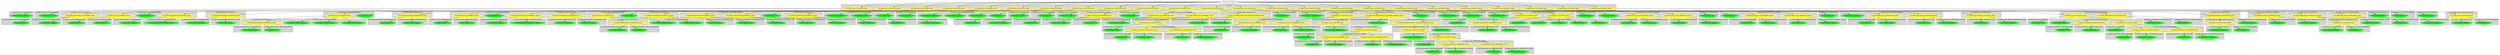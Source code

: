 digraph {

subgraph cluster0 {
 node [style=filled,color=white];
 style=filled;
 color=lightgrey;
 label = "CT_PROG";

"NT_EXPR_CALL_FUNCTION_29435"
 [fillcolor = yellow]
"NT_EXPR_CALL_FUNCTION_29438"
 [fillcolor = yellow]
"NT_EXPR_CALL_FUNCTION_29449"
 [fillcolor = yellow]
"NT_EXPR_CALL_FUNCTION_29461"
 [fillcolor = yellow]
"NT_EXPR_CALL_FUNCTION_29472"
 [fillcolor = yellow]
"NT_EXPR_CALL_FUNCTION_29483"
 [fillcolor = yellow]
"NT_EXPR_CALL_FUNCTION_29494"
 [fillcolor = yellow]
"NT_EXPR_CALL_FUNCTION_29501"
 [fillcolor = yellow]
"NT_EXPR_CALL_FUNCTION_29507"
 [fillcolor = yellow]
"NT_EXPR_CALL_FUNCTION_29510"
 [fillcolor = yellow]
"NT_EXPR_CALL_FUNCTION_29515"
 [fillcolor = yellow]
"NT_EXPR_CALL_FUNCTION_29523"
 [fillcolor = yellow]
"NT_EXPR_CALL_FUNCTION_29535"
 [fillcolor = yellow]
"NT_EXPR_CALL_FUNCTION_29545"
 [fillcolor = yellow]
"NT_EXPR_CALL_FUNCTION_29559"
 [fillcolor = yellow]
"NT_EXPR_CALL_FUNCTION_29562"
 [fillcolor = yellow]
"NT_EXPR_CALL_FUNCTION_29587"
 [fillcolor = yellow]
"NT_EXPR_CALL_FUNCTION_29596"
 [fillcolor = yellow]
"NT_EXPR_CALL_FUNCTION_29605"
 [fillcolor = yellow]
"NT_EXPR_CALL_FUNCTION_29614"
 [fillcolor = yellow]
"NT_EXPR_CALL_FUNCTION_29635"
 [fillcolor = yellow]
"NT_EXPR_CALL_FUNCTION_29644"
 [fillcolor = yellow]
"NT_EXPR_CALL_FUNCTION_29653"
 [fillcolor = yellow]
"NT_EXPR_CALL_FUNCTION_29656"
 [fillcolor = yellow]
}
"NT_PROG_29434"->"NT_EXPR_CALL_FUNCTION_29435"
subgraph cluster1 {
 node [style=filled,color=white];
 style=filled;
 color=lightgrey;
 label = "CT_EXPR_CALL_FUNCTION_ID";

"NT_ID_29436< set.seed >"
 [fillcolor = green]
}
subgraph cluster2 {
 node [style=filled,color=white];
 style=filled;
 color=lightgrey;
 label = "CT_EXPR_CALL_FUNCTION_PARAMS";

"NT_INT_29437< 102 >"
 [fillcolor = green]
}
"NT_EXPR_CALL_FUNCTION_29435"->"NT_ID_29436< set.seed >"
"NT_EXPR_CALL_FUNCTION_29435"->"NT_INT_29437< 102 >"
"NT_PROG_29434"->"NT_EXPR_CALL_FUNCTION_29438"
subgraph cluster3 {
 node [style=filled,color=white];
 style=filled;
 color=lightgrey;
 label = "CT_EXPR_CALL_FUNCTION_ID";

"NT_EXPR_ASSIGNMENT_OPETATORS_29439"
 [fillcolor = yellow]
}
subgraph cluster4 {
 node [style=filled,color=white];
 style=filled;
 color=lightgrey;
 label = "CT_EXPR_CALL_FUNCTION_PARAMS";

"NT_EXPR_COLON_OPERATOR_29442"
 [fillcolor = yellow]
"NT_INT_29445< 15 >"
 [fillcolor = green]
"NT_EXPR_ASSIGNMENT_OPETATORS_29446"
 [fillcolor = yellow]
}
"NT_EXPR_CALL_FUNCTION_29438"->"NT_EXPR_ASSIGNMENT_OPETATORS_29439"
subgraph cluster5 {
 node [style=filled,color=white];
 style=filled;
 color=lightgrey;
 label = "CT_EXPR_ASSIGNMENT_OPETATORS_LEFT";

"NT_ID_29440< x >"
 [fillcolor = green]
}
subgraph cluster6 {
 node [style=filled,color=white];
 style=filled;
 color=lightgrey;
 label = "CT_EXPR_ASSIGNMENT_OPETATORS_RIGHT";

"NT_ID_29441< sample >"
 [fillcolor = green]
}
"NT_EXPR_ASSIGNMENT_OPETATORS_29439"->"NT_ID_29440< x >"
"NT_EXPR_ASSIGNMENT_OPETATORS_29439"->"NT_ID_29441< sample >"
"NT_EXPR_CALL_FUNCTION_29438"->"NT_EXPR_COLON_OPERATOR_29442"
subgraph cluster7 {
 node [style=filled,color=white];
 style=filled;
 color=lightgrey;
 label = "CT_EXPR_COLON_OPERATOR_LEFT";

"NT_INT_29443< 1 >"
 [fillcolor = green]
}
subgraph cluster8 {
 node [style=filled,color=white];
 style=filled;
 color=lightgrey;
 label = "CT_EXPR_COLON_OPERATOR_RIGHT";

"NT_INT_29444< 3 >"
 [fillcolor = green]
}
"NT_EXPR_COLON_OPERATOR_29442"->"NT_INT_29443< 1 >"
"NT_EXPR_COLON_OPERATOR_29442"->"NT_INT_29444< 3 >"
"NT_EXPR_CALL_FUNCTION_29438"->"NT_INT_29445< 15 >"
"NT_EXPR_CALL_FUNCTION_29438"->"NT_EXPR_ASSIGNMENT_OPETATORS_29446"
subgraph cluster9 {
 node [style=filled,color=white];
 style=filled;
 color=lightgrey;
 label = "CT_EXPR_ASSIGNMENT_OPETATORS_LEFT";

"NT_ID_29447< replace >"
 [fillcolor = green]
}
subgraph cluster10 {
 node [style=filled,color=white];
 style=filled;
 color=lightgrey;
 label = "CT_EXPR_ASSIGNMENT_OPETATORS_RIGHT";

"NT_LITERALSPECIFIER_29448< TRUE >"
 [fillcolor = green]
}
"NT_EXPR_ASSIGNMENT_OPETATORS_29446"->"NT_ID_29447< replace >"
"NT_EXPR_ASSIGNMENT_OPETATORS_29446"->"NT_LITERALSPECIFIER_29448< TRUE >"
"NT_PROG_29434"->"NT_EXPR_CALL_FUNCTION_29449"
subgraph cluster11 {
 node [style=filled,color=white];
 style=filled;
 color=lightgrey;
 label = "CT_EXPR_CALL_FUNCTION_ID";

"NT_EXPR_ASSIGNMENT_OPETATORS_29450"
 [fillcolor = yellow]
}
subgraph cluster12 {
 node [style=filled,color=white];
 style=filled;
 color=lightgrey;
 label = "CT_EXPR_CALL_FUNCTION_PARAMS";

"NT_ID_29453< x >"
 [fillcolor = green]
"NT_EXPR_CALL_FUNCTION_29454"
 [fillcolor = yellow]
}
"NT_EXPR_CALL_FUNCTION_29449"->"NT_EXPR_ASSIGNMENT_OPETATORS_29450"
subgraph cluster13 {
 node [style=filled,color=white];
 style=filled;
 color=lightgrey;
 label = "CT_EXPR_ASSIGNMENT_OPETATORS_LEFT";

"NT_ID_29451< education >"
 [fillcolor = green]
}
subgraph cluster14 {
 node [style=filled,color=white];
 style=filled;
 color=lightgrey;
 label = "CT_EXPR_ASSIGNMENT_OPETATORS_RIGHT";

"NT_ID_29452< factor >"
 [fillcolor = green]
}
"NT_EXPR_ASSIGNMENT_OPETATORS_29450"->"NT_ID_29451< education >"
"NT_EXPR_ASSIGNMENT_OPETATORS_29450"->"NT_ID_29452< factor >"
"NT_EXPR_CALL_FUNCTION_29449"->"NT_ID_29453< x >"
"NT_EXPR_CALL_FUNCTION_29449"->"NT_EXPR_CALL_FUNCTION_29454"
subgraph cluster15 {
 node [style=filled,color=white];
 style=filled;
 color=lightgrey;
 label = "CT_EXPR_CALL_FUNCTION_ID";

"NT_EXPR_ASSIGNMENT_OPETATORS_29455"
 [fillcolor = yellow]
}
subgraph cluster16 {
 node [style=filled,color=white];
 style=filled;
 color=lightgrey;
 label = "CT_EXPR_CALL_FUNCTION_PARAMS";

"NT_STRING_29458< None >"
 [fillcolor = green]
"NT_STRING_29459< School >"
 [fillcolor = green]
"NT_STRING_29460< College >"
 [fillcolor = green]
}
"NT_EXPR_CALL_FUNCTION_29454"->"NT_EXPR_ASSIGNMENT_OPETATORS_29455"
subgraph cluster17 {
 node [style=filled,color=white];
 style=filled;
 color=lightgrey;
 label = "CT_EXPR_ASSIGNMENT_OPETATORS_LEFT";

"NT_ID_29456< labels >"
 [fillcolor = green]
}
subgraph cluster18 {
 node [style=filled,color=white];
 style=filled;
 color=lightgrey;
 label = "CT_EXPR_ASSIGNMENT_OPETATORS_RIGHT";

"NT_ID_29457< c >"
 [fillcolor = green]
}
"NT_EXPR_ASSIGNMENT_OPETATORS_29455"->"NT_ID_29456< labels >"
"NT_EXPR_ASSIGNMENT_OPETATORS_29455"->"NT_ID_29457< c >"
"NT_EXPR_CALL_FUNCTION_29454"->"NT_STRING_29458< None >"
"NT_EXPR_CALL_FUNCTION_29454"->"NT_STRING_29459< School >"
"NT_EXPR_CALL_FUNCTION_29454"->"NT_STRING_29460< College >"
"NT_PROG_29434"->"NT_EXPR_CALL_FUNCTION_29461"
subgraph cluster19 {
 node [style=filled,color=white];
 style=filled;
 color=lightgrey;
 label = "CT_EXPR_CALL_FUNCTION_ID";

"NT_EXPR_ASSIGNMENT_OPETATORS_29462"
 [fillcolor = yellow]
}
subgraph cluster20 {
 node [style=filled,color=white];
 style=filled;
 color=lightgrey;
 label = "CT_EXPR_CALL_FUNCTION_PARAMS";

"NT_EXPR_COLON_OPERATOR_29465"
 [fillcolor = yellow]
"NT_INT_29468< 15 >"
 [fillcolor = green]
"NT_EXPR_ASSIGNMENT_OPETATORS_29469"
 [fillcolor = yellow]
}
"NT_EXPR_CALL_FUNCTION_29461"->"NT_EXPR_ASSIGNMENT_OPETATORS_29462"
subgraph cluster21 {
 node [style=filled,color=white];
 style=filled;
 color=lightgrey;
 label = "CT_EXPR_ASSIGNMENT_OPETATORS_LEFT";

"NT_ID_29463< x >"
 [fillcolor = green]
}
subgraph cluster22 {
 node [style=filled,color=white];
 style=filled;
 color=lightgrey;
 label = "CT_EXPR_ASSIGNMENT_OPETATORS_RIGHT";

"NT_ID_29464< sample >"
 [fillcolor = green]
}
"NT_EXPR_ASSIGNMENT_OPETATORS_29462"->"NT_ID_29463< x >"
"NT_EXPR_ASSIGNMENT_OPETATORS_29462"->"NT_ID_29464< sample >"
"NT_EXPR_CALL_FUNCTION_29461"->"NT_EXPR_COLON_OPERATOR_29465"
subgraph cluster23 {
 node [style=filled,color=white];
 style=filled;
 color=lightgrey;
 label = "CT_EXPR_COLON_OPERATOR_LEFT";

"NT_INT_29466< 1 >"
 [fillcolor = green]
}
subgraph cluster24 {
 node [style=filled,color=white];
 style=filled;
 color=lightgrey;
 label = "CT_EXPR_COLON_OPERATOR_RIGHT";

"NT_INT_29467< 2 >"
 [fillcolor = green]
}
"NT_EXPR_COLON_OPERATOR_29465"->"NT_INT_29466< 1 >"
"NT_EXPR_COLON_OPERATOR_29465"->"NT_INT_29467< 2 >"
"NT_EXPR_CALL_FUNCTION_29461"->"NT_INT_29468< 15 >"
"NT_EXPR_CALL_FUNCTION_29461"->"NT_EXPR_ASSIGNMENT_OPETATORS_29469"
subgraph cluster25 {
 node [style=filled,color=white];
 style=filled;
 color=lightgrey;
 label = "CT_EXPR_ASSIGNMENT_OPETATORS_LEFT";

"NT_ID_29470< replace >"
 [fillcolor = green]
}
subgraph cluster26 {
 node [style=filled,color=white];
 style=filled;
 color=lightgrey;
 label = "CT_EXPR_ASSIGNMENT_OPETATORS_RIGHT";

"NT_LITERALSPECIFIER_29471< TRUE >"
 [fillcolor = green]
}
"NT_EXPR_ASSIGNMENT_OPETATORS_29469"->"NT_ID_29470< replace >"
"NT_EXPR_ASSIGNMENT_OPETATORS_29469"->"NT_LITERALSPECIFIER_29471< TRUE >"
"NT_PROG_29434"->"NT_EXPR_CALL_FUNCTION_29472"
subgraph cluster27 {
 node [style=filled,color=white];
 style=filled;
 color=lightgrey;
 label = "CT_EXPR_CALL_FUNCTION_ID";

"NT_EXPR_ASSIGNMENT_OPETATORS_29473"
 [fillcolor = yellow]
}
subgraph cluster28 {
 node [style=filled,color=white];
 style=filled;
 color=lightgrey;
 label = "CT_EXPR_CALL_FUNCTION_PARAMS";

"NT_ID_29476< x >"
 [fillcolor = green]
"NT_EXPR_CALL_FUNCTION_29477"
 [fillcolor = yellow]
}
"NT_EXPR_CALL_FUNCTION_29472"->"NT_EXPR_ASSIGNMENT_OPETATORS_29473"
subgraph cluster29 {
 node [style=filled,color=white];
 style=filled;
 color=lightgrey;
 label = "CT_EXPR_ASSIGNMENT_OPETATORS_LEFT";

"NT_ID_29474< gender >"
 [fillcolor = green]
}
subgraph cluster30 {
 node [style=filled,color=white];
 style=filled;
 color=lightgrey;
 label = "CT_EXPR_ASSIGNMENT_OPETATORS_RIGHT";

"NT_ID_29475< factor >"
 [fillcolor = green]
}
"NT_EXPR_ASSIGNMENT_OPETATORS_29473"->"NT_ID_29474< gender >"
"NT_EXPR_ASSIGNMENT_OPETATORS_29473"->"NT_ID_29475< factor >"
"NT_EXPR_CALL_FUNCTION_29472"->"NT_ID_29476< x >"
"NT_EXPR_CALL_FUNCTION_29472"->"NT_EXPR_CALL_FUNCTION_29477"
subgraph cluster31 {
 node [style=filled,color=white];
 style=filled;
 color=lightgrey;
 label = "CT_EXPR_CALL_FUNCTION_ID";

"NT_EXPR_ASSIGNMENT_OPETATORS_29478"
 [fillcolor = yellow]
}
subgraph cluster32 {
 node [style=filled,color=white];
 style=filled;
 color=lightgrey;
 label = "CT_EXPR_CALL_FUNCTION_PARAMS";

"NT_STRING_29481< Male >"
 [fillcolor = green]
"NT_STRING_29482< Female >"
 [fillcolor = green]
}
"NT_EXPR_CALL_FUNCTION_29477"->"NT_EXPR_ASSIGNMENT_OPETATORS_29478"
subgraph cluster33 {
 node [style=filled,color=white];
 style=filled;
 color=lightgrey;
 label = "CT_EXPR_ASSIGNMENT_OPETATORS_LEFT";

"NT_ID_29479< labels >"
 [fillcolor = green]
}
subgraph cluster34 {
 node [style=filled,color=white];
 style=filled;
 color=lightgrey;
 label = "CT_EXPR_ASSIGNMENT_OPETATORS_RIGHT";

"NT_ID_29480< c >"
 [fillcolor = green]
}
"NT_EXPR_ASSIGNMENT_OPETATORS_29478"->"NT_ID_29479< labels >"
"NT_EXPR_ASSIGNMENT_OPETATORS_29478"->"NT_ID_29480< c >"
"NT_EXPR_CALL_FUNCTION_29477"->"NT_STRING_29481< Male >"
"NT_EXPR_CALL_FUNCTION_29477"->"NT_STRING_29482< Female >"
"NT_PROG_29434"->"NT_EXPR_CALL_FUNCTION_29483"
subgraph cluster35 {
 node [style=filled,color=white];
 style=filled;
 color=lightgrey;
 label = "CT_EXPR_CALL_FUNCTION_ID";

"NT_EXPR_ASSIGNMENT_OPETATORS_29484"
 [fillcolor = yellow]
}
subgraph cluster36 {
 node [style=filled,color=white];
 style=filled;
 color=lightgrey;
 label = "CT_EXPR_CALL_FUNCTION_PARAMS";

"NT_INT_29487< 15 >"
 [fillcolor = green]
"NT_EXPR_ASSIGNMENT_OPETATORS_29488"
 [fillcolor = yellow]
"NT_EXPR_ASSIGNMENT_OPETATORS_29491"
 [fillcolor = yellow]
}
"NT_EXPR_CALL_FUNCTION_29483"->"NT_EXPR_ASSIGNMENT_OPETATORS_29484"
subgraph cluster37 {
 node [style=filled,color=white];
 style=filled;
 color=lightgrey;
 label = "CT_EXPR_ASSIGNMENT_OPETATORS_LEFT";

"NT_ID_29485< age >"
 [fillcolor = green]
}
subgraph cluster38 {
 node [style=filled,color=white];
 style=filled;
 color=lightgrey;
 label = "CT_EXPR_ASSIGNMENT_OPETATORS_RIGHT";

"NT_ID_29486< runif >"
 [fillcolor = green]
}
"NT_EXPR_ASSIGNMENT_OPETATORS_29484"->"NT_ID_29485< age >"
"NT_EXPR_ASSIGNMENT_OPETATORS_29484"->"NT_ID_29486< runif >"
"NT_EXPR_CALL_FUNCTION_29483"->"NT_INT_29487< 15 >"
"NT_EXPR_CALL_FUNCTION_29483"->"NT_EXPR_ASSIGNMENT_OPETATORS_29488"
subgraph cluster39 {
 node [style=filled,color=white];
 style=filled;
 color=lightgrey;
 label = "CT_EXPR_ASSIGNMENT_OPETATORS_LEFT";

"NT_ID_29489< min >"
 [fillcolor = green]
}
subgraph cluster40 {
 node [style=filled,color=white];
 style=filled;
 color=lightgrey;
 label = "CT_EXPR_ASSIGNMENT_OPETATORS_RIGHT";

"NT_INT_29490< 20 >"
 [fillcolor = green]
}
"NT_EXPR_ASSIGNMENT_OPETATORS_29488"->"NT_ID_29489< min >"
"NT_EXPR_ASSIGNMENT_OPETATORS_29488"->"NT_INT_29490< 20 >"
"NT_EXPR_CALL_FUNCTION_29483"->"NT_EXPR_ASSIGNMENT_OPETATORS_29491"
subgraph cluster41 {
 node [style=filled,color=white];
 style=filled;
 color=lightgrey;
 label = "CT_EXPR_ASSIGNMENT_OPETATORS_LEFT";

"NT_ID_29492< max >"
 [fillcolor = green]
}
subgraph cluster42 {
 node [style=filled,color=white];
 style=filled;
 color=lightgrey;
 label = "CT_EXPR_ASSIGNMENT_OPETATORS_RIGHT";

"NT_INT_29493< 60 >"
 [fillcolor = green]
}
"NT_EXPR_ASSIGNMENT_OPETATORS_29491"->"NT_ID_29492< max >"
"NT_EXPR_ASSIGNMENT_OPETATORS_29491"->"NT_INT_29493< 60 >"
"NT_PROG_29434"->"NT_EXPR_CALL_FUNCTION_29494"
subgraph cluster43 {
 node [style=filled,color=white];
 style=filled;
 color=lightgrey;
 label = "CT_EXPR_CALL_FUNCTION_ID";

"NT_EXPR_ASSIGNMENT_OPETATORS_29495"
 [fillcolor = yellow]
}
subgraph cluster44 {
 node [style=filled,color=white];
 style=filled;
 color=lightgrey;
 label = "CT_EXPR_CALL_FUNCTION_PARAMS";

"NT_ID_29498< age >"
 [fillcolor = green]
"NT_ID_29499< gender >"
 [fillcolor = green]
"NT_ID_29500< education >"
 [fillcolor = green]
}
"NT_EXPR_CALL_FUNCTION_29494"->"NT_EXPR_ASSIGNMENT_OPETATORS_29495"
subgraph cluster45 {
 node [style=filled,color=white];
 style=filled;
 color=lightgrey;
 label = "CT_EXPR_ASSIGNMENT_OPETATORS_LEFT";

"NT_ID_29496< D >"
 [fillcolor = green]
}
subgraph cluster46 {
 node [style=filled,color=white];
 style=filled;
 color=lightgrey;
 label = "CT_EXPR_ASSIGNMENT_OPETATORS_RIGHT";

"NT_ID_29497< data.frame >"
 [fillcolor = green]
}
"NT_EXPR_ASSIGNMENT_OPETATORS_29495"->"NT_ID_29496< D >"
"NT_EXPR_ASSIGNMENT_OPETATORS_29495"->"NT_ID_29497< data.frame >"
"NT_EXPR_CALL_FUNCTION_29494"->"NT_ID_29498< age >"
"NT_EXPR_CALL_FUNCTION_29494"->"NT_ID_29499< gender >"
"NT_EXPR_CALL_FUNCTION_29494"->"NT_ID_29500< education >"
"NT_PROG_29434"->"NT_EXPR_CALL_FUNCTION_29501"
subgraph cluster47 {
 node [style=filled,color=white];
 style=filled;
 color=lightgrey;
 label = "CT_EXPR_CALL_FUNCTION_ID";

"NT_ID_29502< rm >"
 [fillcolor = green]
}
subgraph cluster48 {
 node [style=filled,color=white];
 style=filled;
 color=lightgrey;
 label = "CT_EXPR_CALL_FUNCTION_PARAMS";

"NT_ID_29503< x >"
 [fillcolor = green]
"NT_ID_29504< age >"
 [fillcolor = green]
"NT_ID_29505< gender >"
 [fillcolor = green]
"NT_ID_29506< education >"
 [fillcolor = green]
}
"NT_EXPR_CALL_FUNCTION_29501"->"NT_ID_29502< rm >"
"NT_EXPR_CALL_FUNCTION_29501"->"NT_ID_29503< x >"
"NT_EXPR_CALL_FUNCTION_29501"->"NT_ID_29504< age >"
"NT_EXPR_CALL_FUNCTION_29501"->"NT_ID_29505< gender >"
"NT_EXPR_CALL_FUNCTION_29501"->"NT_ID_29506< education >"
"NT_PROG_29434"->"NT_EXPR_CALL_FUNCTION_29507"
subgraph cluster49 {
 node [style=filled,color=white];
 style=filled;
 color=lightgrey;
 label = "CT_EXPR_CALL_FUNCTION_ID";

"NT_ID_29508< print >"
 [fillcolor = green]
}
subgraph cluster50 {
 node [style=filled,color=white];
 style=filled;
 color=lightgrey;
 label = "CT_EXPR_CALL_FUNCTION_PARAMS";

"NT_ID_29509< D >"
 [fillcolor = green]
}
"NT_EXPR_CALL_FUNCTION_29507"->"NT_ID_29508< print >"
"NT_EXPR_CALL_FUNCTION_29507"->"NT_ID_29509< D >"
"NT_PROG_29434"->"NT_EXPR_CALL_FUNCTION_29510"
subgraph cluster51 {
 node [style=filled,color=white];
 style=filled;
 color=lightgrey;
 label = "CT_EXPR_CALL_FUNCTION_ID";

"NT_ID_29511< table >"
 [fillcolor = green]
}
subgraph cluster52 {
 node [style=filled,color=white];
 style=filled;
 color=lightgrey;
 label = "CT_EXPR_CALL_FUNCTION_PARAMS";

"NT_EXPR_DOLLAR_AT_OPERATORS_29512"
 [fillcolor = yellow]
}
"NT_EXPR_CALL_FUNCTION_29510"->"NT_ID_29511< table >"
"NT_EXPR_CALL_FUNCTION_29510"->"NT_EXPR_DOLLAR_AT_OPERATORS_29512"
subgraph cluster53 {
 node [style=filled,color=white];
 style=filled;
 color=lightgrey;
 label = "CT_EXPR_DOLLAR_AT_OPERATORS_BASE";

"NT_ID_29513< D >"
 [fillcolor = green]
}
subgraph cluster54 {
 node [style=filled,color=white];
 style=filled;
 color=lightgrey;
 label = "CT_EXPR_DOLLAR_AT_OPERATORS_OFFSET";

"NT_ID_29514< education >"
 [fillcolor = green]
}
"NT_EXPR_DOLLAR_AT_OPERATORS_29512"->"NT_ID_29513< D >"
"NT_EXPR_DOLLAR_AT_OPERATORS_29512"->"NT_ID_29514< education >"
"NT_PROG_29434"->"NT_EXPR_CALL_FUNCTION_29515"
subgraph cluster55 {
 node [style=filled,color=white];
 style=filled;
 color=lightgrey;
 label = "CT_EXPR_CALL_FUNCTION_ID";

"NT_ID_29516< table >"
 [fillcolor = green]
}
subgraph cluster56 {
 node [style=filled,color=white];
 style=filled;
 color=lightgrey;
 label = "CT_EXPR_CALL_FUNCTION_PARAMS";

"NT_EXPR_DOLLAR_AT_OPERATORS_29517"
 [fillcolor = yellow]
"NT_EXPR_DOLLAR_AT_OPERATORS_29520"
 [fillcolor = yellow]
}
"NT_EXPR_CALL_FUNCTION_29515"->"NT_ID_29516< table >"
"NT_EXPR_CALL_FUNCTION_29515"->"NT_EXPR_DOLLAR_AT_OPERATORS_29517"
subgraph cluster57 {
 node [style=filled,color=white];
 style=filled;
 color=lightgrey;
 label = "CT_EXPR_DOLLAR_AT_OPERATORS_BASE";

"NT_ID_29518< D >"
 [fillcolor = green]
}
subgraph cluster58 {
 node [style=filled,color=white];
 style=filled;
 color=lightgrey;
 label = "CT_EXPR_DOLLAR_AT_OPERATORS_OFFSET";

"NT_ID_29519< gender >"
 [fillcolor = green]
}
"NT_EXPR_DOLLAR_AT_OPERATORS_29517"->"NT_ID_29518< D >"
"NT_EXPR_DOLLAR_AT_OPERATORS_29517"->"NT_ID_29519< gender >"
"NT_EXPR_CALL_FUNCTION_29515"->"NT_EXPR_DOLLAR_AT_OPERATORS_29520"
subgraph cluster59 {
 node [style=filled,color=white];
 style=filled;
 color=lightgrey;
 label = "CT_EXPR_DOLLAR_AT_OPERATORS_BASE";

"NT_ID_29521< D >"
 [fillcolor = green]
}
subgraph cluster60 {
 node [style=filled,color=white];
 style=filled;
 color=lightgrey;
 label = "CT_EXPR_DOLLAR_AT_OPERATORS_OFFSET";

"NT_ID_29522< education >"
 [fillcolor = green]
}
"NT_EXPR_DOLLAR_AT_OPERATORS_29520"->"NT_ID_29521< D >"
"NT_EXPR_DOLLAR_AT_OPERATORS_29520"->"NT_ID_29522< education >"
"NT_PROG_29434"->"NT_EXPR_CALL_FUNCTION_29523"
subgraph cluster61 {
 node [style=filled,color=white];
 style=filled;
 color=lightgrey;
 label = "CT_EXPR_CALL_FUNCTION_ID";

"NT_EXPR_MULTIPLICATION_OR_DIVISION_BINARY_29524"
 [fillcolor = yellow]
}
subgraph cluster62 {
 node [style=filled,color=white];
 style=filled;
 color=lightgrey;
 label = "CT_EXPR_CALL_FUNCTION_PARAMS";

"NT_ID_29534< D >"
 [fillcolor = green]
}
"NT_EXPR_CALL_FUNCTION_29523"->"NT_EXPR_MULTIPLICATION_OR_DIVISION_BINARY_29524"
subgraph cluster63 {
 node [style=filled,color=white];
 style=filled;
 color=lightgrey;
 label = "CT_EXPR_MULTIPLICATION_OR_DIVISION_BINARY_LEFT";

"NT_EXPR_CALL_FUNCTION_29525"
 [fillcolor = yellow]
}
subgraph cluster64 {
 node [style=filled,color=white];
 style=filled;
 color=lightgrey;
 label = "CT_EXPR_MULTIPLICATION_OR_DIVISION_BINARY_RIGHT";

"NT_ID_29533< nrow >"
 [fillcolor = green]
}
"NT_EXPR_MULTIPLICATION_OR_DIVISION_BINARY_29524"->"NT_EXPR_CALL_FUNCTION_29525"
subgraph cluster65 {
 node [style=filled,color=white];
 style=filled;
 color=lightgrey;
 label = "CT_EXPR_CALL_FUNCTION_ID";

"NT_ID_29526< table >"
 [fillcolor = green]
}
subgraph cluster66 {
 node [style=filled,color=white];
 style=filled;
 color=lightgrey;
 label = "CT_EXPR_CALL_FUNCTION_PARAMS";

"NT_EXPR_DOLLAR_AT_OPERATORS_29527"
 [fillcolor = yellow]
"NT_EXPR_DOLLAR_AT_OPERATORS_29530"
 [fillcolor = yellow]
}
"NT_EXPR_CALL_FUNCTION_29525"->"NT_ID_29526< table >"
"NT_EXPR_CALL_FUNCTION_29525"->"NT_EXPR_DOLLAR_AT_OPERATORS_29527"
subgraph cluster67 {
 node [style=filled,color=white];
 style=filled;
 color=lightgrey;
 label = "CT_EXPR_DOLLAR_AT_OPERATORS_BASE";

"NT_ID_29528< D >"
 [fillcolor = green]
}
subgraph cluster68 {
 node [style=filled,color=white];
 style=filled;
 color=lightgrey;
 label = "CT_EXPR_DOLLAR_AT_OPERATORS_OFFSET";

"NT_ID_29529< gender >"
 [fillcolor = green]
}
"NT_EXPR_DOLLAR_AT_OPERATORS_29527"->"NT_ID_29528< D >"
"NT_EXPR_DOLLAR_AT_OPERATORS_29527"->"NT_ID_29529< gender >"
"NT_EXPR_CALL_FUNCTION_29525"->"NT_EXPR_DOLLAR_AT_OPERATORS_29530"
subgraph cluster69 {
 node [style=filled,color=white];
 style=filled;
 color=lightgrey;
 label = "CT_EXPR_DOLLAR_AT_OPERATORS_BASE";

"NT_ID_29531< D >"
 [fillcolor = green]
}
subgraph cluster70 {
 node [style=filled,color=white];
 style=filled;
 color=lightgrey;
 label = "CT_EXPR_DOLLAR_AT_OPERATORS_OFFSET";

"NT_ID_29532< education >"
 [fillcolor = green]
}
"NT_EXPR_DOLLAR_AT_OPERATORS_29530"->"NT_ID_29531< D >"
"NT_EXPR_DOLLAR_AT_OPERATORS_29530"->"NT_ID_29532< education >"
"NT_EXPR_MULTIPLICATION_OR_DIVISION_BINARY_29524"->"NT_ID_29533< nrow >"
"NT_EXPR_CALL_FUNCTION_29523"->"NT_ID_29534< D >"
"NT_PROG_29434"->"NT_EXPR_CALL_FUNCTION_29535"
subgraph cluster71 {
 node [style=filled,color=white];
 style=filled;
 color=lightgrey;
 label = "CT_EXPR_CALL_FUNCTION_ID";

"NT_ID_29536< addmargins >"
 [fillcolor = green]
}
subgraph cluster72 {
 node [style=filled,color=white];
 style=filled;
 color=lightgrey;
 label = "CT_EXPR_CALL_FUNCTION_PARAMS";

"NT_EXPR_CALL_FUNCTION_29537"
 [fillcolor = yellow]
}
"NT_EXPR_CALL_FUNCTION_29535"->"NT_ID_29536< addmargins >"
"NT_EXPR_CALL_FUNCTION_29535"->"NT_EXPR_CALL_FUNCTION_29537"
subgraph cluster73 {
 node [style=filled,color=white];
 style=filled;
 color=lightgrey;
 label = "CT_EXPR_CALL_FUNCTION_ID";

"NT_ID_29538< table >"
 [fillcolor = green]
}
subgraph cluster74 {
 node [style=filled,color=white];
 style=filled;
 color=lightgrey;
 label = "CT_EXPR_CALL_FUNCTION_PARAMS";

"NT_EXPR_DOLLAR_AT_OPERATORS_29539"
 [fillcolor = yellow]
"NT_EXPR_DOLLAR_AT_OPERATORS_29542"
 [fillcolor = yellow]
}
"NT_EXPR_CALL_FUNCTION_29537"->"NT_ID_29538< table >"
"NT_EXPR_CALL_FUNCTION_29537"->"NT_EXPR_DOLLAR_AT_OPERATORS_29539"
subgraph cluster75 {
 node [style=filled,color=white];
 style=filled;
 color=lightgrey;
 label = "CT_EXPR_DOLLAR_AT_OPERATORS_BASE";

"NT_ID_29540< D >"
 [fillcolor = green]
}
subgraph cluster76 {
 node [style=filled,color=white];
 style=filled;
 color=lightgrey;
 label = "CT_EXPR_DOLLAR_AT_OPERATORS_OFFSET";

"NT_ID_29541< gender >"
 [fillcolor = green]
}
"NT_EXPR_DOLLAR_AT_OPERATORS_29539"->"NT_ID_29540< D >"
"NT_EXPR_DOLLAR_AT_OPERATORS_29539"->"NT_ID_29541< gender >"
"NT_EXPR_CALL_FUNCTION_29537"->"NT_EXPR_DOLLAR_AT_OPERATORS_29542"
subgraph cluster77 {
 node [style=filled,color=white];
 style=filled;
 color=lightgrey;
 label = "CT_EXPR_DOLLAR_AT_OPERATORS_BASE";

"NT_ID_29543< D >"
 [fillcolor = green]
}
subgraph cluster78 {
 node [style=filled,color=white];
 style=filled;
 color=lightgrey;
 label = "CT_EXPR_DOLLAR_AT_OPERATORS_OFFSET";

"NT_ID_29544< education >"
 [fillcolor = green]
}
"NT_EXPR_DOLLAR_AT_OPERATORS_29542"->"NT_ID_29543< D >"
"NT_EXPR_DOLLAR_AT_OPERATORS_29542"->"NT_ID_29544< education >"
"NT_PROG_29434"->"NT_EXPR_CALL_FUNCTION_29545"
subgraph cluster79 {
 node [style=filled,color=white];
 style=filled;
 color=lightgrey;
 label = "CT_EXPR_CALL_FUNCTION_ID";

"NT_EXPR_MULTIPLICATION_OR_DIVISION_BINARY_29546"
 [fillcolor = yellow]
}
subgraph cluster80 {
 node [style=filled,color=white];
 style=filled;
 color=lightgrey;
 label = "CT_EXPR_CALL_FUNCTION_PARAMS";

"NT_ID_29558< D >"
 [fillcolor = green]
}
"NT_EXPR_CALL_FUNCTION_29545"->"NT_EXPR_MULTIPLICATION_OR_DIVISION_BINARY_29546"
subgraph cluster81 {
 node [style=filled,color=white];
 style=filled;
 color=lightgrey;
 label = "CT_EXPR_MULTIPLICATION_OR_DIVISION_BINARY_LEFT";

"NT_EXPR_CALL_FUNCTION_29547"
 [fillcolor = yellow]
}
subgraph cluster82 {
 node [style=filled,color=white];
 style=filled;
 color=lightgrey;
 label = "CT_EXPR_MULTIPLICATION_OR_DIVISION_BINARY_RIGHT";

"NT_ID_29557< nrow >"
 [fillcolor = green]
}
"NT_EXPR_MULTIPLICATION_OR_DIVISION_BINARY_29546"->"NT_EXPR_CALL_FUNCTION_29547"
subgraph cluster83 {
 node [style=filled,color=white];
 style=filled;
 color=lightgrey;
 label = "CT_EXPR_CALL_FUNCTION_ID";

"NT_ID_29548< addmargins >"
 [fillcolor = green]
}
subgraph cluster84 {
 node [style=filled,color=white];
 style=filled;
 color=lightgrey;
 label = "CT_EXPR_CALL_FUNCTION_PARAMS";

"NT_EXPR_CALL_FUNCTION_29549"
 [fillcolor = yellow]
}
"NT_EXPR_CALL_FUNCTION_29547"->"NT_ID_29548< addmargins >"
"NT_EXPR_CALL_FUNCTION_29547"->"NT_EXPR_CALL_FUNCTION_29549"
subgraph cluster85 {
 node [style=filled,color=white];
 style=filled;
 color=lightgrey;
 label = "CT_EXPR_CALL_FUNCTION_ID";

"NT_ID_29550< table >"
 [fillcolor = green]
}
subgraph cluster86 {
 node [style=filled,color=white];
 style=filled;
 color=lightgrey;
 label = "CT_EXPR_CALL_FUNCTION_PARAMS";

"NT_EXPR_DOLLAR_AT_OPERATORS_29551"
 [fillcolor = yellow]
"NT_EXPR_DOLLAR_AT_OPERATORS_29554"
 [fillcolor = yellow]
}
"NT_EXPR_CALL_FUNCTION_29549"->"NT_ID_29550< table >"
"NT_EXPR_CALL_FUNCTION_29549"->"NT_EXPR_DOLLAR_AT_OPERATORS_29551"
subgraph cluster87 {
 node [style=filled,color=white];
 style=filled;
 color=lightgrey;
 label = "CT_EXPR_DOLLAR_AT_OPERATORS_BASE";

"NT_ID_29552< D >"
 [fillcolor = green]
}
subgraph cluster88 {
 node [style=filled,color=white];
 style=filled;
 color=lightgrey;
 label = "CT_EXPR_DOLLAR_AT_OPERATORS_OFFSET";

"NT_ID_29553< gender >"
 [fillcolor = green]
}
"NT_EXPR_DOLLAR_AT_OPERATORS_29551"->"NT_ID_29552< D >"
"NT_EXPR_DOLLAR_AT_OPERATORS_29551"->"NT_ID_29553< gender >"
"NT_EXPR_CALL_FUNCTION_29549"->"NT_EXPR_DOLLAR_AT_OPERATORS_29554"
subgraph cluster89 {
 node [style=filled,color=white];
 style=filled;
 color=lightgrey;
 label = "CT_EXPR_DOLLAR_AT_OPERATORS_BASE";

"NT_ID_29555< D >"
 [fillcolor = green]
}
subgraph cluster90 {
 node [style=filled,color=white];
 style=filled;
 color=lightgrey;
 label = "CT_EXPR_DOLLAR_AT_OPERATORS_OFFSET";

"NT_ID_29556< education >"
 [fillcolor = green]
}
"NT_EXPR_DOLLAR_AT_OPERATORS_29554"->"NT_ID_29555< D >"
"NT_EXPR_DOLLAR_AT_OPERATORS_29554"->"NT_ID_29556< education >"
"NT_EXPR_MULTIPLICATION_OR_DIVISION_BINARY_29546"->"NT_ID_29557< nrow >"
"NT_EXPR_CALL_FUNCTION_29545"->"NT_ID_29558< D >"
"NT_PROG_29434"->"NT_EXPR_CALL_FUNCTION_29559"
subgraph cluster91 {
 node [style=filled,color=white];
 style=filled;
 color=lightgrey;
 label = "CT_EXPR_CALL_FUNCTION_ID";

"NT_ID_29560< library >"
 [fillcolor = green]
}
subgraph cluster92 {
 node [style=filled,color=white];
 style=filled;
 color=lightgrey;
 label = "CT_EXPR_CALL_FUNCTION_PARAMS";

"NT_ID_29561< xtable >"
 [fillcolor = green]
}
"NT_EXPR_CALL_FUNCTION_29559"->"NT_ID_29560< library >"
"NT_EXPR_CALL_FUNCTION_29559"->"NT_ID_29561< xtable >"
"NT_PROG_29434"->"NT_EXPR_CALL_FUNCTION_29562"
subgraph cluster93 {
 node [style=filled,color=white];
 style=filled;
 color=lightgrey;
 label = "CT_EXPR_CALL_FUNCTION_ID";

"NT_ID_29563< xtable >"
 [fillcolor = green]
}
subgraph cluster94 {
 node [style=filled,color=white];
 style=filled;
 color=lightgrey;
 label = "CT_EXPR_CALL_FUNCTION_PARAMS";

"NT_EXPR_CALL_FUNCTION_29564"
 [fillcolor = yellow]
"NT_EXPR_CALL_FUNCTION_29578"
 [fillcolor = yellow]
}
"NT_EXPR_CALL_FUNCTION_29562"->"NT_ID_29563< xtable >"
"NT_EXPR_CALL_FUNCTION_29562"->"NT_EXPR_CALL_FUNCTION_29564"
subgraph cluster95 {
 node [style=filled,color=white];
 style=filled;
 color=lightgrey;
 label = "CT_EXPR_CALL_FUNCTION_ID";

"NT_EXPR_MULTIPLICATION_OR_DIVISION_BINARY_29565"
 [fillcolor = yellow]
}
subgraph cluster96 {
 node [style=filled,color=white];
 style=filled;
 color=lightgrey;
 label = "CT_EXPR_CALL_FUNCTION_PARAMS";

"NT_ID_29577< D >"
 [fillcolor = green]
}
"NT_EXPR_CALL_FUNCTION_29564"->"NT_EXPR_MULTIPLICATION_OR_DIVISION_BINARY_29565"
subgraph cluster97 {
 node [style=filled,color=white];
 style=filled;
 color=lightgrey;
 label = "CT_EXPR_MULTIPLICATION_OR_DIVISION_BINARY_LEFT";

"NT_EXPR_CALL_FUNCTION_29566"
 [fillcolor = yellow]
}
subgraph cluster98 {
 node [style=filled,color=white];
 style=filled;
 color=lightgrey;
 label = "CT_EXPR_MULTIPLICATION_OR_DIVISION_BINARY_RIGHT";

"NT_ID_29576< nrow >"
 [fillcolor = green]
}
"NT_EXPR_MULTIPLICATION_OR_DIVISION_BINARY_29565"->"NT_EXPR_CALL_FUNCTION_29566"
subgraph cluster99 {
 node [style=filled,color=white];
 style=filled;
 color=lightgrey;
 label = "CT_EXPR_CALL_FUNCTION_ID";

"NT_ID_29567< addmargins >"
 [fillcolor = green]
}
subgraph cluster100 {
 node [style=filled,color=white];
 style=filled;
 color=lightgrey;
 label = "CT_EXPR_CALL_FUNCTION_PARAMS";

"NT_EXPR_CALL_FUNCTION_29568"
 [fillcolor = yellow]
}
"NT_EXPR_CALL_FUNCTION_29566"->"NT_ID_29567< addmargins >"
"NT_EXPR_CALL_FUNCTION_29566"->"NT_EXPR_CALL_FUNCTION_29568"
subgraph cluster101 {
 node [style=filled,color=white];
 style=filled;
 color=lightgrey;
 label = "CT_EXPR_CALL_FUNCTION_ID";

"NT_ID_29569< table >"
 [fillcolor = green]
}
subgraph cluster102 {
 node [style=filled,color=white];
 style=filled;
 color=lightgrey;
 label = "CT_EXPR_CALL_FUNCTION_PARAMS";

"NT_EXPR_DOLLAR_AT_OPERATORS_29570"
 [fillcolor = yellow]
"NT_EXPR_DOLLAR_AT_OPERATORS_29573"
 [fillcolor = yellow]
}
"NT_EXPR_CALL_FUNCTION_29568"->"NT_ID_29569< table >"
"NT_EXPR_CALL_FUNCTION_29568"->"NT_EXPR_DOLLAR_AT_OPERATORS_29570"
subgraph cluster103 {
 node [style=filled,color=white];
 style=filled;
 color=lightgrey;
 label = "CT_EXPR_DOLLAR_AT_OPERATORS_BASE";

"NT_ID_29571< D >"
 [fillcolor = green]
}
subgraph cluster104 {
 node [style=filled,color=white];
 style=filled;
 color=lightgrey;
 label = "CT_EXPR_DOLLAR_AT_OPERATORS_OFFSET";

"NT_ID_29572< gender >"
 [fillcolor = green]
}
"NT_EXPR_DOLLAR_AT_OPERATORS_29570"->"NT_ID_29571< D >"
"NT_EXPR_DOLLAR_AT_OPERATORS_29570"->"NT_ID_29572< gender >"
"NT_EXPR_CALL_FUNCTION_29568"->"NT_EXPR_DOLLAR_AT_OPERATORS_29573"
subgraph cluster105 {
 node [style=filled,color=white];
 style=filled;
 color=lightgrey;
 label = "CT_EXPR_DOLLAR_AT_OPERATORS_BASE";

"NT_ID_29574< D >"
 [fillcolor = green]
}
subgraph cluster106 {
 node [style=filled,color=white];
 style=filled;
 color=lightgrey;
 label = "CT_EXPR_DOLLAR_AT_OPERATORS_OFFSET";

"NT_ID_29575< education >"
 [fillcolor = green]
}
"NT_EXPR_DOLLAR_AT_OPERATORS_29573"->"NT_ID_29574< D >"
"NT_EXPR_DOLLAR_AT_OPERATORS_29573"->"NT_ID_29575< education >"
"NT_EXPR_MULTIPLICATION_OR_DIVISION_BINARY_29565"->"NT_ID_29576< nrow >"
"NT_EXPR_CALL_FUNCTION_29564"->"NT_ID_29577< D >"
"NT_EXPR_CALL_FUNCTION_29562"->"NT_EXPR_CALL_FUNCTION_29578"
subgraph cluster107 {
 node [style=filled,color=white];
 style=filled;
 color=lightgrey;
 label = "CT_EXPR_CALL_FUNCTION_ID";

"NT_EXPR_ASSIGNMENT_OPETATORS_29579"
 [fillcolor = yellow]
}
subgraph cluster108 {
 node [style=filled,color=white];
 style=filled;
 color=lightgrey;
 label = "CT_EXPR_CALL_FUNCTION_PARAMS";

"NT_INT_29582< 0 >"
 [fillcolor = green]
"NT_INT_29583< 2 >"
 [fillcolor = green]
"NT_INT_29584< 2 >"
 [fillcolor = green]
"NT_INT_29585< 2 >"
 [fillcolor = green]
"NT_INT_29586< 2 >"
 [fillcolor = green]
}
"NT_EXPR_CALL_FUNCTION_29578"->"NT_EXPR_ASSIGNMENT_OPETATORS_29579"
subgraph cluster109 {
 node [style=filled,color=white];
 style=filled;
 color=lightgrey;
 label = "CT_EXPR_ASSIGNMENT_OPETATORS_LEFT";

"NT_ID_29580< digits >"
 [fillcolor = green]
}
subgraph cluster110 {
 node [style=filled,color=white];
 style=filled;
 color=lightgrey;
 label = "CT_EXPR_ASSIGNMENT_OPETATORS_RIGHT";

"NT_ID_29581< c >"
 [fillcolor = green]
}
"NT_EXPR_ASSIGNMENT_OPETATORS_29579"->"NT_ID_29580< digits >"
"NT_EXPR_ASSIGNMENT_OPETATORS_29579"->"NT_ID_29581< c >"
"NT_EXPR_CALL_FUNCTION_29578"->"NT_INT_29582< 0 >"
"NT_EXPR_CALL_FUNCTION_29578"->"NT_INT_29583< 2 >"
"NT_EXPR_CALL_FUNCTION_29578"->"NT_INT_29584< 2 >"
"NT_EXPR_CALL_FUNCTION_29578"->"NT_INT_29585< 2 >"
"NT_EXPR_CALL_FUNCTION_29578"->"NT_INT_29586< 2 >"
"NT_PROG_29434"->"NT_EXPR_CALL_FUNCTION_29587"
subgraph cluster111 {
 node [style=filled,color=white];
 style=filled;
 color=lightgrey;
 label = "CT_EXPR_CALL_FUNCTION_ID";

"NT_ID_29588< by >"
 [fillcolor = green]
}
subgraph cluster112 {
 node [style=filled,color=white];
 style=filled;
 color=lightgrey;
 label = "CT_EXPR_CALL_FUNCTION_PARAMS";

"NT_EXPR_DOLLAR_AT_OPERATORS_29589"
 [fillcolor = yellow]
"NT_EXPR_DOLLAR_AT_OPERATORS_29592"
 [fillcolor = yellow]
"NT_ID_29595< mean >"
 [fillcolor = green]
}
"NT_EXPR_CALL_FUNCTION_29587"->"NT_ID_29588< by >"
"NT_EXPR_CALL_FUNCTION_29587"->"NT_EXPR_DOLLAR_AT_OPERATORS_29589"
subgraph cluster113 {
 node [style=filled,color=white];
 style=filled;
 color=lightgrey;
 label = "CT_EXPR_DOLLAR_AT_OPERATORS_BASE";

"NT_ID_29590< D >"
 [fillcolor = green]
}
subgraph cluster114 {
 node [style=filled,color=white];
 style=filled;
 color=lightgrey;
 label = "CT_EXPR_DOLLAR_AT_OPERATORS_OFFSET";

"NT_ID_29591< age >"
 [fillcolor = green]
}
"NT_EXPR_DOLLAR_AT_OPERATORS_29589"->"NT_ID_29590< D >"
"NT_EXPR_DOLLAR_AT_OPERATORS_29589"->"NT_ID_29591< age >"
"NT_EXPR_CALL_FUNCTION_29587"->"NT_EXPR_DOLLAR_AT_OPERATORS_29592"
subgraph cluster115 {
 node [style=filled,color=white];
 style=filled;
 color=lightgrey;
 label = "CT_EXPR_DOLLAR_AT_OPERATORS_BASE";

"NT_ID_29593< D >"
 [fillcolor = green]
}
subgraph cluster116 {
 node [style=filled,color=white];
 style=filled;
 color=lightgrey;
 label = "CT_EXPR_DOLLAR_AT_OPERATORS_OFFSET";

"NT_ID_29594< gender >"
 [fillcolor = green]
}
"NT_EXPR_DOLLAR_AT_OPERATORS_29592"->"NT_ID_29593< D >"
"NT_EXPR_DOLLAR_AT_OPERATORS_29592"->"NT_ID_29594< gender >"
"NT_EXPR_CALL_FUNCTION_29587"->"NT_ID_29595< mean >"
"NT_PROG_29434"->"NT_EXPR_CALL_FUNCTION_29596"
subgraph cluster117 {
 node [style=filled,color=white];
 style=filled;
 color=lightgrey;
 label = "CT_EXPR_CALL_FUNCTION_ID";

"NT_ID_29597< by >"
 [fillcolor = green]
}
subgraph cluster118 {
 node [style=filled,color=white];
 style=filled;
 color=lightgrey;
 label = "CT_EXPR_CALL_FUNCTION_PARAMS";

"NT_EXPR_DOLLAR_AT_OPERATORS_29598"
 [fillcolor = yellow]
"NT_EXPR_DOLLAR_AT_OPERATORS_29601"
 [fillcolor = yellow]
"NT_ID_29604< sd >"
 [fillcolor = green]
}
"NT_EXPR_CALL_FUNCTION_29596"->"NT_ID_29597< by >"
"NT_EXPR_CALL_FUNCTION_29596"->"NT_EXPR_DOLLAR_AT_OPERATORS_29598"
subgraph cluster119 {
 node [style=filled,color=white];
 style=filled;
 color=lightgrey;
 label = "CT_EXPR_DOLLAR_AT_OPERATORS_BASE";

"NT_ID_29599< D >"
 [fillcolor = green]
}
subgraph cluster120 {
 node [style=filled,color=white];
 style=filled;
 color=lightgrey;
 label = "CT_EXPR_DOLLAR_AT_OPERATORS_OFFSET";

"NT_ID_29600< age >"
 [fillcolor = green]
}
"NT_EXPR_DOLLAR_AT_OPERATORS_29598"->"NT_ID_29599< D >"
"NT_EXPR_DOLLAR_AT_OPERATORS_29598"->"NT_ID_29600< age >"
"NT_EXPR_CALL_FUNCTION_29596"->"NT_EXPR_DOLLAR_AT_OPERATORS_29601"
subgraph cluster121 {
 node [style=filled,color=white];
 style=filled;
 color=lightgrey;
 label = "CT_EXPR_DOLLAR_AT_OPERATORS_BASE";

"NT_ID_29602< D >"
 [fillcolor = green]
}
subgraph cluster122 {
 node [style=filled,color=white];
 style=filled;
 color=lightgrey;
 label = "CT_EXPR_DOLLAR_AT_OPERATORS_OFFSET";

"NT_ID_29603< gender >"
 [fillcolor = green]
}
"NT_EXPR_DOLLAR_AT_OPERATORS_29601"->"NT_ID_29602< D >"
"NT_EXPR_DOLLAR_AT_OPERATORS_29601"->"NT_ID_29603< gender >"
"NT_EXPR_CALL_FUNCTION_29596"->"NT_ID_29604< sd >"
"NT_PROG_29434"->"NT_EXPR_CALL_FUNCTION_29605"
subgraph cluster123 {
 node [style=filled,color=white];
 style=filled;
 color=lightgrey;
 label = "CT_EXPR_CALL_FUNCTION_ID";

"NT_ID_29606< by >"
 [fillcolor = green]
}
subgraph cluster124 {
 node [style=filled,color=white];
 style=filled;
 color=lightgrey;
 label = "CT_EXPR_CALL_FUNCTION_PARAMS";

"NT_EXPR_DOLLAR_AT_OPERATORS_29607"
 [fillcolor = yellow]
"NT_EXPR_DOLLAR_AT_OPERATORS_29610"
 [fillcolor = yellow]
"NT_ID_29613< summary >"
 [fillcolor = green]
}
"NT_EXPR_CALL_FUNCTION_29605"->"NT_ID_29606< by >"
"NT_EXPR_CALL_FUNCTION_29605"->"NT_EXPR_DOLLAR_AT_OPERATORS_29607"
subgraph cluster125 {
 node [style=filled,color=white];
 style=filled;
 color=lightgrey;
 label = "CT_EXPR_DOLLAR_AT_OPERATORS_BASE";

"NT_ID_29608< D >"
 [fillcolor = green]
}
subgraph cluster126 {
 node [style=filled,color=white];
 style=filled;
 color=lightgrey;
 label = "CT_EXPR_DOLLAR_AT_OPERATORS_OFFSET";

"NT_ID_29609< age >"
 [fillcolor = green]
}
"NT_EXPR_DOLLAR_AT_OPERATORS_29607"->"NT_ID_29608< D >"
"NT_EXPR_DOLLAR_AT_OPERATORS_29607"->"NT_ID_29609< age >"
"NT_EXPR_CALL_FUNCTION_29605"->"NT_EXPR_DOLLAR_AT_OPERATORS_29610"
subgraph cluster127 {
 node [style=filled,color=white];
 style=filled;
 color=lightgrey;
 label = "CT_EXPR_DOLLAR_AT_OPERATORS_BASE";

"NT_ID_29611< D >"
 [fillcolor = green]
}
subgraph cluster128 {
 node [style=filled,color=white];
 style=filled;
 color=lightgrey;
 label = "CT_EXPR_DOLLAR_AT_OPERATORS_OFFSET";

"NT_ID_29612< gender >"
 [fillcolor = green]
}
"NT_EXPR_DOLLAR_AT_OPERATORS_29610"->"NT_ID_29611< D >"
"NT_EXPR_DOLLAR_AT_OPERATORS_29610"->"NT_ID_29612< gender >"
"NT_EXPR_CALL_FUNCTION_29605"->"NT_ID_29613< summary >"
"NT_PROG_29434"->"NT_EXPR_CALL_FUNCTION_29614"
subgraph cluster129 {
 node [style=filled,color=white];
 style=filled;
 color=lightgrey;
 label = "CT_EXPR_CALL_FUNCTION_ID";

"NT_EXPR_ASSIGNMENT_OPETATORS_29615"
 [fillcolor = yellow]
}
subgraph cluster130 {
 node [style=filled,color=white];
 style=filled;
 color=lightgrey;
 label = "CT_EXPR_CALL_FUNCTION_PARAMS";

"NT_EXPR_CALL_FUNCTION_29618"
 [fillcolor = yellow]
"NT_EXPR_ASSIGNMENT_OPETATORS_29632"
 [fillcolor = yellow]
}
"NT_EXPR_CALL_FUNCTION_29614"->"NT_EXPR_ASSIGNMENT_OPETATORS_29615"
subgraph cluster131 {
 node [style=filled,color=white];
 style=filled;
 color=lightgrey;
 label = "CT_EXPR_ASSIGNMENT_OPETATORS_LEFT";

"NT_ID_29616< a >"
 [fillcolor = green]
}
subgraph cluster132 {
 node [style=filled,color=white];
 style=filled;
 color=lightgrey;
 label = "CT_EXPR_ASSIGNMENT_OPETATORS_RIGHT";

"NT_ID_29617< matrix >"
 [fillcolor = green]
}
"NT_EXPR_ASSIGNMENT_OPETATORS_29615"->"NT_ID_29616< a >"
"NT_EXPR_ASSIGNMENT_OPETATORS_29615"->"NT_ID_29617< matrix >"
"NT_EXPR_CALL_FUNCTION_29614"->"NT_EXPR_CALL_FUNCTION_29618"
subgraph cluster133 {
 node [style=filled,color=white];
 style=filled;
 color=lightgrey;
 label = "CT_EXPR_CALL_FUNCTION_ID";

"NT_ID_29619< by >"
 [fillcolor = green]
}
subgraph cluster134 {
 node [style=filled,color=white];
 style=filled;
 color=lightgrey;
 label = "CT_EXPR_CALL_FUNCTION_PARAMS";

"NT_EXPR_DOLLAR_AT_OPERATORS_29620"
 [fillcolor = yellow]
"NT_EXPR_CALL_FUNCTION_29623"
 [fillcolor = yellow]
"NT_ID_29631< mean >"
 [fillcolor = green]
}
"NT_EXPR_CALL_FUNCTION_29618"->"NT_ID_29619< by >"
"NT_EXPR_CALL_FUNCTION_29618"->"NT_EXPR_DOLLAR_AT_OPERATORS_29620"
subgraph cluster135 {
 node [style=filled,color=white];
 style=filled;
 color=lightgrey;
 label = "CT_EXPR_DOLLAR_AT_OPERATORS_BASE";

"NT_ID_29621< D >"
 [fillcolor = green]
}
subgraph cluster136 {
 node [style=filled,color=white];
 style=filled;
 color=lightgrey;
 label = "CT_EXPR_DOLLAR_AT_OPERATORS_OFFSET";

"NT_ID_29622< age >"
 [fillcolor = green]
}
"NT_EXPR_DOLLAR_AT_OPERATORS_29620"->"NT_ID_29621< D >"
"NT_EXPR_DOLLAR_AT_OPERATORS_29620"->"NT_ID_29622< age >"
"NT_EXPR_CALL_FUNCTION_29618"->"NT_EXPR_CALL_FUNCTION_29623"
subgraph cluster137 {
 node [style=filled,color=white];
 style=filled;
 color=lightgrey;
 label = "CT_EXPR_CALL_FUNCTION_ID";

"NT_ID_29624< list >"
 [fillcolor = green]
}
subgraph cluster138 {
 node [style=filled,color=white];
 style=filled;
 color=lightgrey;
 label = "CT_EXPR_CALL_FUNCTION_PARAMS";

"NT_EXPR_DOLLAR_AT_OPERATORS_29625"
 [fillcolor = yellow]
"NT_EXPR_DOLLAR_AT_OPERATORS_29628"
 [fillcolor = yellow]
}
"NT_EXPR_CALL_FUNCTION_29623"->"NT_ID_29624< list >"
"NT_EXPR_CALL_FUNCTION_29623"->"NT_EXPR_DOLLAR_AT_OPERATORS_29625"
subgraph cluster139 {
 node [style=filled,color=white];
 style=filled;
 color=lightgrey;
 label = "CT_EXPR_DOLLAR_AT_OPERATORS_BASE";

"NT_ID_29626< D >"
 [fillcolor = green]
}
subgraph cluster140 {
 node [style=filled,color=white];
 style=filled;
 color=lightgrey;
 label = "CT_EXPR_DOLLAR_AT_OPERATORS_OFFSET";

"NT_ID_29627< gender >"
 [fillcolor = green]
}
"NT_EXPR_DOLLAR_AT_OPERATORS_29625"->"NT_ID_29626< D >"
"NT_EXPR_DOLLAR_AT_OPERATORS_29625"->"NT_ID_29627< gender >"
"NT_EXPR_CALL_FUNCTION_29623"->"NT_EXPR_DOLLAR_AT_OPERATORS_29628"
subgraph cluster141 {
 node [style=filled,color=white];
 style=filled;
 color=lightgrey;
 label = "CT_EXPR_DOLLAR_AT_OPERATORS_BASE";

"NT_ID_29629< D >"
 [fillcolor = green]
}
subgraph cluster142 {
 node [style=filled,color=white];
 style=filled;
 color=lightgrey;
 label = "CT_EXPR_DOLLAR_AT_OPERATORS_OFFSET";

"NT_ID_29630< education >"
 [fillcolor = green]
}
"NT_EXPR_DOLLAR_AT_OPERATORS_29628"->"NT_ID_29629< D >"
"NT_EXPR_DOLLAR_AT_OPERATORS_29628"->"NT_ID_29630< education >"
"NT_EXPR_CALL_FUNCTION_29618"->"NT_ID_29631< mean >"
"NT_EXPR_CALL_FUNCTION_29614"->"NT_EXPR_ASSIGNMENT_OPETATORS_29632"
subgraph cluster143 {
 node [style=filled,color=white];
 style=filled;
 color=lightgrey;
 label = "CT_EXPR_ASSIGNMENT_OPETATORS_LEFT";

"NT_ID_29633< nrow >"
 [fillcolor = green]
}
subgraph cluster144 {
 node [style=filled,color=white];
 style=filled;
 color=lightgrey;
 label = "CT_EXPR_ASSIGNMENT_OPETATORS_RIGHT";

"NT_INT_29634< 2 >"
 [fillcolor = green]
}
"NT_EXPR_ASSIGNMENT_OPETATORS_29632"->"NT_ID_29633< nrow >"
"NT_EXPR_ASSIGNMENT_OPETATORS_29632"->"NT_INT_29634< 2 >"
"NT_PROG_29434"->"NT_EXPR_CALL_FUNCTION_29635"
subgraph cluster145 {
 node [style=filled,color=white];
 style=filled;
 color=lightgrey;
 label = "CT_EXPR_CALL_FUNCTION_ID";

"NT_EXPR_ASSIGNMENT_OPETATORS_29636"
 [fillcolor = yellow]
}
subgraph cluster146 {
 node [style=filled,color=white];
 style=filled;
 color=lightgrey;
 label = "CT_EXPR_CALL_FUNCTION_PARAMS";

"NT_EXPR_DOLLAR_AT_OPERATORS_29641"
 [fillcolor = yellow]
}
"NT_EXPR_CALL_FUNCTION_29635"->"NT_EXPR_ASSIGNMENT_OPETATORS_29636"
subgraph cluster147 {
 node [style=filled,color=white];
 style=filled;
 color=lightgrey;
 label = "CT_EXPR_ASSIGNMENT_OPETATORS_LEFT";

"NT_EXPR_CALL_FUNCTION_29637"
 [fillcolor = yellow]
}
subgraph cluster148 {
 node [style=filled,color=white];
 style=filled;
 color=lightgrey;
 label = "CT_EXPR_ASSIGNMENT_OPETATORS_RIGHT";

"NT_ID_29640< levels >"
 [fillcolor = green]
}
"NT_EXPR_ASSIGNMENT_OPETATORS_29636"->"NT_EXPR_CALL_FUNCTION_29637"
subgraph cluster149 {
 node [style=filled,color=white];
 style=filled;
 color=lightgrey;
 label = "CT_EXPR_CALL_FUNCTION_ID";

"NT_ID_29638< rownames >"
 [fillcolor = green]
}
subgraph cluster150 {
 node [style=filled,color=white];
 style=filled;
 color=lightgrey;
 label = "CT_EXPR_CALL_FUNCTION_PARAMS";

"NT_ID_29639< a >"
 [fillcolor = green]
}
"NT_EXPR_CALL_FUNCTION_29637"->"NT_ID_29638< rownames >"
"NT_EXPR_CALL_FUNCTION_29637"->"NT_ID_29639< a >"
"NT_EXPR_ASSIGNMENT_OPETATORS_29636"->"NT_ID_29640< levels >"
"NT_EXPR_CALL_FUNCTION_29635"->"NT_EXPR_DOLLAR_AT_OPERATORS_29641"
subgraph cluster151 {
 node [style=filled,color=white];
 style=filled;
 color=lightgrey;
 label = "CT_EXPR_DOLLAR_AT_OPERATORS_BASE";

"NT_ID_29642< D >"
 [fillcolor = green]
}
subgraph cluster152 {
 node [style=filled,color=white];
 style=filled;
 color=lightgrey;
 label = "CT_EXPR_DOLLAR_AT_OPERATORS_OFFSET";

"NT_ID_29643< gender >"
 [fillcolor = green]
}
"NT_EXPR_DOLLAR_AT_OPERATORS_29641"->"NT_ID_29642< D >"
"NT_EXPR_DOLLAR_AT_OPERATORS_29641"->"NT_ID_29643< gender >"
"NT_PROG_29434"->"NT_EXPR_CALL_FUNCTION_29644"
subgraph cluster153 {
 node [style=filled,color=white];
 style=filled;
 color=lightgrey;
 label = "CT_EXPR_CALL_FUNCTION_ID";

"NT_EXPR_ASSIGNMENT_OPETATORS_29645"
 [fillcolor = yellow]
}
subgraph cluster154 {
 node [style=filled,color=white];
 style=filled;
 color=lightgrey;
 label = "CT_EXPR_CALL_FUNCTION_PARAMS";

"NT_EXPR_DOLLAR_AT_OPERATORS_29650"
 [fillcolor = yellow]
}
"NT_EXPR_CALL_FUNCTION_29644"->"NT_EXPR_ASSIGNMENT_OPETATORS_29645"
subgraph cluster155 {
 node [style=filled,color=white];
 style=filled;
 color=lightgrey;
 label = "CT_EXPR_ASSIGNMENT_OPETATORS_LEFT";

"NT_EXPR_CALL_FUNCTION_29646"
 [fillcolor = yellow]
}
subgraph cluster156 {
 node [style=filled,color=white];
 style=filled;
 color=lightgrey;
 label = "CT_EXPR_ASSIGNMENT_OPETATORS_RIGHT";

"NT_ID_29649< levels >"
 [fillcolor = green]
}
"NT_EXPR_ASSIGNMENT_OPETATORS_29645"->"NT_EXPR_CALL_FUNCTION_29646"
subgraph cluster157 {
 node [style=filled,color=white];
 style=filled;
 color=lightgrey;
 label = "CT_EXPR_CALL_FUNCTION_ID";

"NT_ID_29647< colnames >"
 [fillcolor = green]
}
subgraph cluster158 {
 node [style=filled,color=white];
 style=filled;
 color=lightgrey;
 label = "CT_EXPR_CALL_FUNCTION_PARAMS";

"NT_ID_29648< a >"
 [fillcolor = green]
}
"NT_EXPR_CALL_FUNCTION_29646"->"NT_ID_29647< colnames >"
"NT_EXPR_CALL_FUNCTION_29646"->"NT_ID_29648< a >"
"NT_EXPR_ASSIGNMENT_OPETATORS_29645"->"NT_ID_29649< levels >"
"NT_EXPR_CALL_FUNCTION_29644"->"NT_EXPR_DOLLAR_AT_OPERATORS_29650"
subgraph cluster159 {
 node [style=filled,color=white];
 style=filled;
 color=lightgrey;
 label = "CT_EXPR_DOLLAR_AT_OPERATORS_BASE";

"NT_ID_29651< D >"
 [fillcolor = green]
}
subgraph cluster160 {
 node [style=filled,color=white];
 style=filled;
 color=lightgrey;
 label = "CT_EXPR_DOLLAR_AT_OPERATORS_OFFSET";

"NT_ID_29652< education >"
 [fillcolor = green]
}
"NT_EXPR_DOLLAR_AT_OPERATORS_29650"->"NT_ID_29651< D >"
"NT_EXPR_DOLLAR_AT_OPERATORS_29650"->"NT_ID_29652< education >"
"NT_PROG_29434"->"NT_EXPR_CALL_FUNCTION_29653"
subgraph cluster161 {
 node [style=filled,color=white];
 style=filled;
 color=lightgrey;
 label = "CT_EXPR_CALL_FUNCTION_ID";

"NT_ID_29654< print >"
 [fillcolor = green]
}
subgraph cluster162 {
 node [style=filled,color=white];
 style=filled;
 color=lightgrey;
 label = "CT_EXPR_CALL_FUNCTION_PARAMS";

"NT_ID_29655< a >"
 [fillcolor = green]
}
"NT_EXPR_CALL_FUNCTION_29653"->"NT_ID_29654< print >"
"NT_EXPR_CALL_FUNCTION_29653"->"NT_ID_29655< a >"
"NT_PROG_29434"->"NT_EXPR_CALL_FUNCTION_29656"
subgraph cluster163 {
 node [style=filled,color=white];
 style=filled;
 color=lightgrey;
 label = "CT_EXPR_CALL_FUNCTION_ID";

"NT_ID_29657< print >"
 [fillcolor = green]
}
subgraph cluster164 {
 node [style=filled,color=white];
 style=filled;
 color=lightgrey;
 label = "CT_EXPR_CALL_FUNCTION_PARAMS";

"NT_EXPR_CALL_FUNCTION_29658"
 [fillcolor = yellow]
}
"NT_EXPR_CALL_FUNCTION_29656"->"NT_ID_29657< print >"
"NT_EXPR_CALL_FUNCTION_29656"->"NT_EXPR_CALL_FUNCTION_29658"
subgraph cluster165 {
 node [style=filled,color=white];
 style=filled;
 color=lightgrey;
 label = "CT_EXPR_CALL_FUNCTION_ID";

"NT_ID_29659< xtable >"
 [fillcolor = green]
}
subgraph cluster166 {
 node [style=filled,color=white];
 style=filled;
 color=lightgrey;
 label = "CT_EXPR_CALL_FUNCTION_PARAMS";

"NT_ID_29660< a >"
 [fillcolor = green]
}
"NT_EXPR_CALL_FUNCTION_29658"->"NT_ID_29659< xtable >"
"NT_EXPR_CALL_FUNCTION_29658"->"NT_ID_29660< a >"
}
